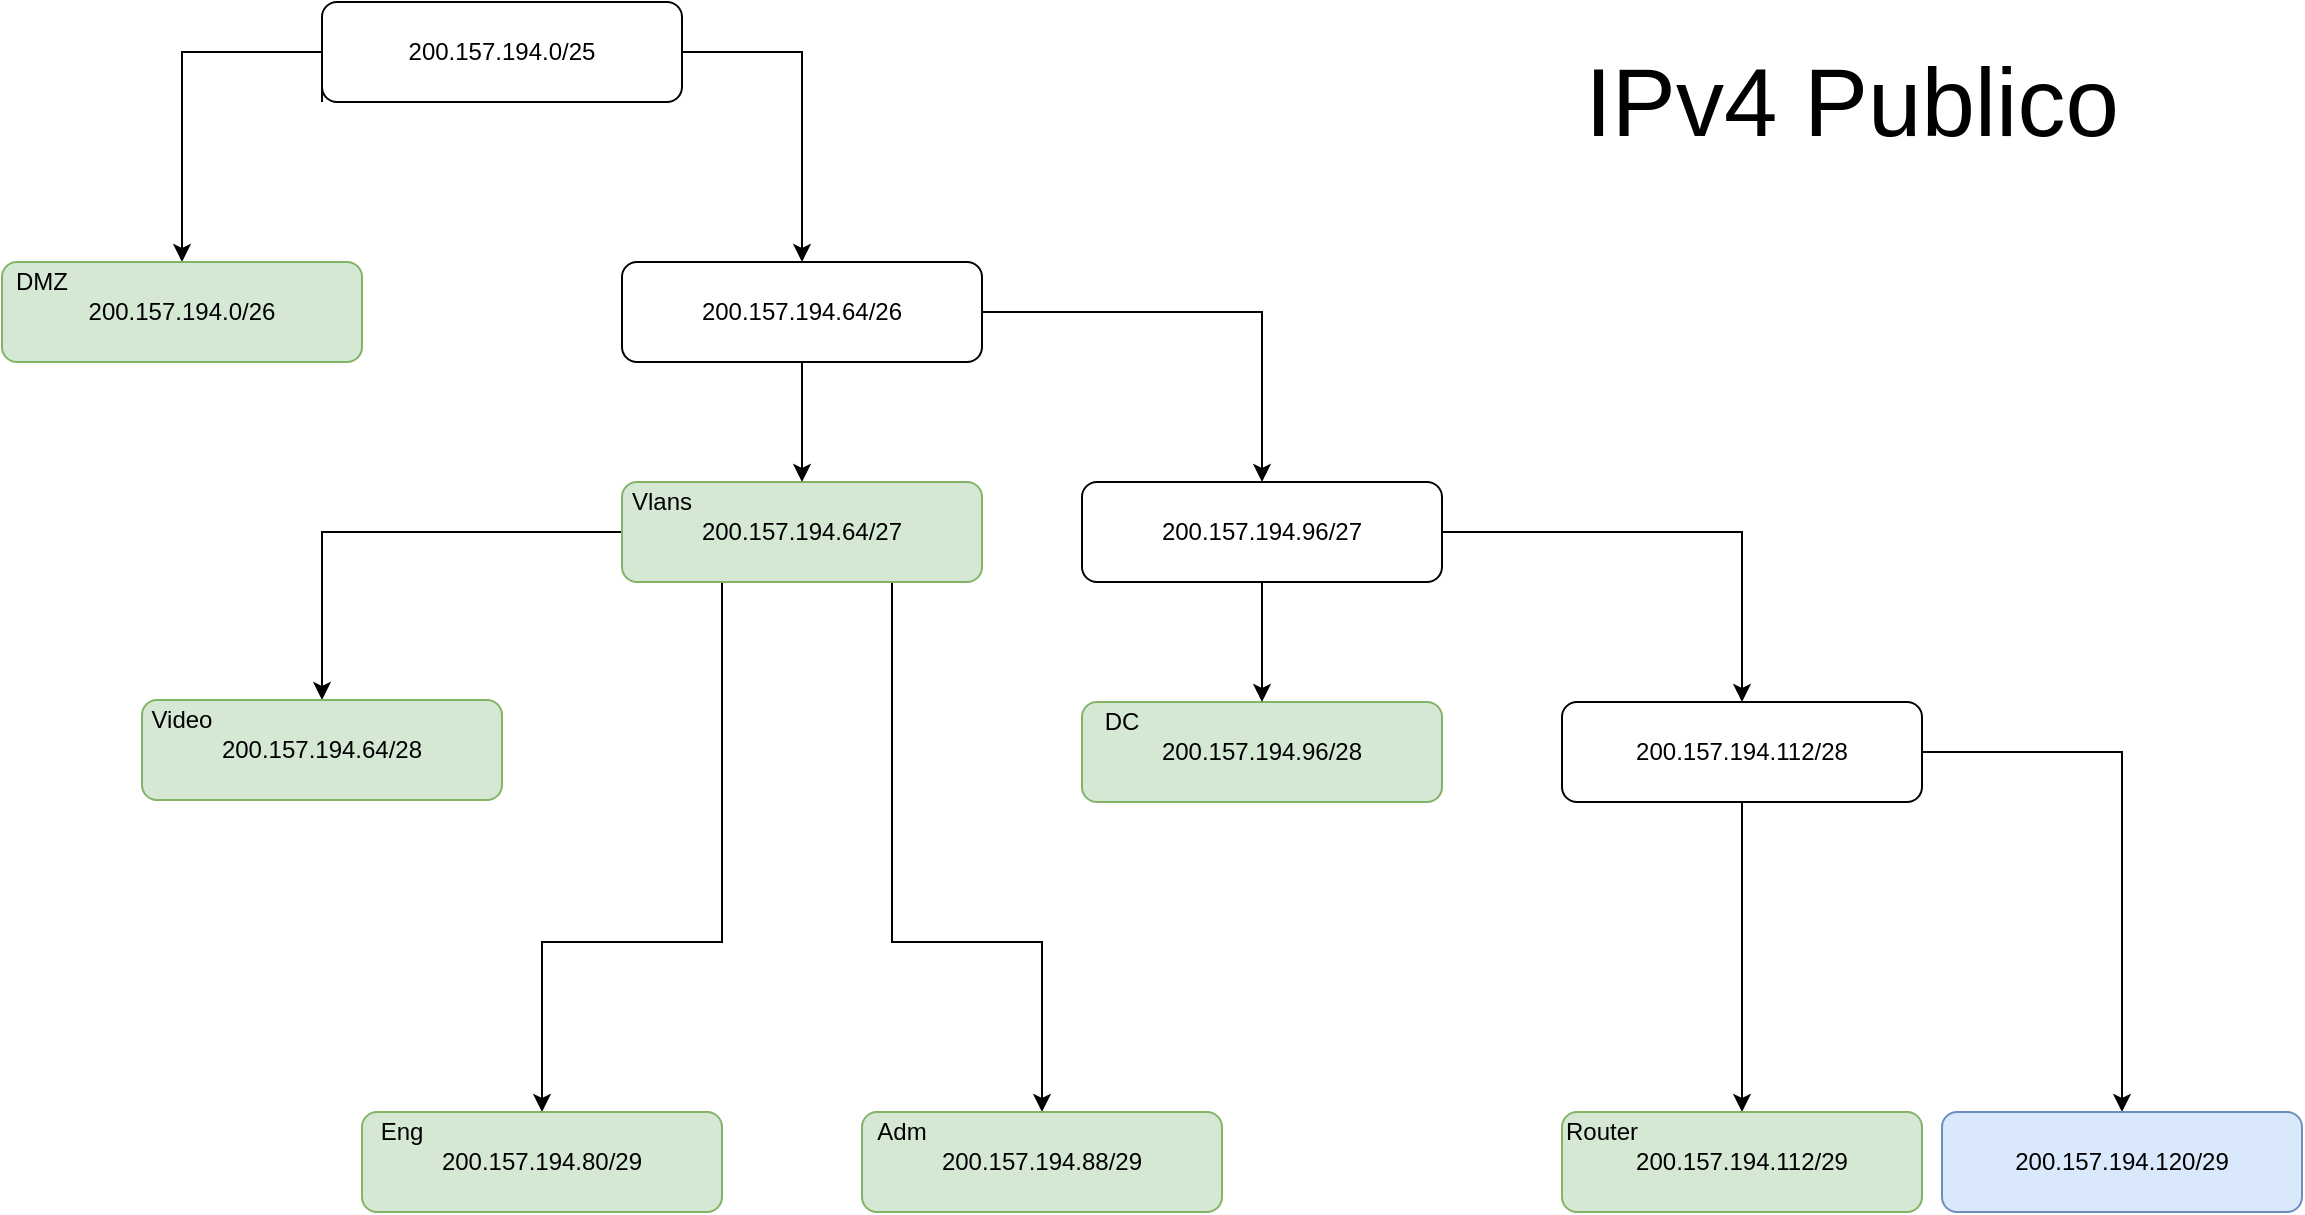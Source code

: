 <mxfile version="13.9.2" type="device"><diagram id="tlV3v0Eux-rBHctcPzue" name="Page-1"><mxGraphModel dx="1612" dy="756" grid="1" gridSize="10" guides="1" tooltips="1" connect="1" arrows="1" fold="1" page="1" pageScale="1" pageWidth="1169" pageHeight="827" math="0" shadow="0"><root><mxCell id="0"/><mxCell id="1" parent="0"/><mxCell id="O5NbWV5TKpxEkgN4Hjgj-9" style="edgeStyle=orthogonalEdgeStyle;rounded=0;orthogonalLoop=1;jettySize=auto;html=1;exitX=0;exitY=1;exitDx=0;exitDy=0;entryX=0.5;entryY=0;entryDx=0;entryDy=0;" edge="1" parent="1" source="O5NbWV5TKpxEkgN4Hjgj-1" target="O5NbWV5TKpxEkgN4Hjgj-8"><mxGeometry relative="1" as="geometry"><Array as="points"><mxPoint x="320" y="65"/><mxPoint x="130" y="65"/></Array></mxGeometry></mxCell><mxCell id="O5NbWV5TKpxEkgN4Hjgj-12" style="edgeStyle=orthogonalEdgeStyle;rounded=0;orthogonalLoop=1;jettySize=auto;html=1;exitX=0.5;exitY=1;exitDx=0;exitDy=0;entryX=0.5;entryY=0;entryDx=0;entryDy=0;" edge="1" parent="1" source="O5NbWV5TKpxEkgN4Hjgj-1" target="O5NbWV5TKpxEkgN4Hjgj-7"><mxGeometry relative="1" as="geometry"><Array as="points"><mxPoint x="250" y="65"/><mxPoint x="410" y="65"/></Array></mxGeometry></mxCell><UserObject label="200.157.194.0/25" link="200.157.194.0" id="O5NbWV5TKpxEkgN4Hjgj-1"><mxCell style="rounded=1;whiteSpace=wrap;html=1;" vertex="1" parent="1"><mxGeometry x="170" y="40" width="180" height="50" as="geometry"/></mxCell></UserObject><mxCell id="O5NbWV5TKpxEkgN4Hjgj-20" style="edgeStyle=orthogonalEdgeStyle;rounded=0;orthogonalLoop=1;jettySize=auto;html=1;exitX=0.5;exitY=1;exitDx=0;exitDy=0;entryX=0.5;entryY=0;entryDx=0;entryDy=0;" edge="1" parent="1" source="O5NbWV5TKpxEkgN4Hjgj-3" target="O5NbWV5TKpxEkgN4Hjgj-19"><mxGeometry relative="1" as="geometry"/></mxCell><mxCell id="O5NbWV5TKpxEkgN4Hjgj-21" style="edgeStyle=orthogonalEdgeStyle;rounded=0;orthogonalLoop=1;jettySize=auto;html=1;exitX=1;exitY=0.5;exitDx=0;exitDy=0;entryX=0.5;entryY=0;entryDx=0;entryDy=0;" edge="1" parent="1" source="O5NbWV5TKpxEkgN4Hjgj-3" target="O5NbWV5TKpxEkgN4Hjgj-18"><mxGeometry relative="1" as="geometry"/></mxCell><UserObject label="200.157.194.112/28" link="200.157.194.0" id="O5NbWV5TKpxEkgN4Hjgj-3"><mxCell style="rounded=1;whiteSpace=wrap;html=1;" vertex="1" parent="1"><mxGeometry x="790" y="390" width="180" height="50" as="geometry"/></mxCell></UserObject><UserObject label="200.157.194.96/28" link="200.157.194.0" id="O5NbWV5TKpxEkgN4Hjgj-5"><mxCell style="rounded=1;whiteSpace=wrap;html=1;fillColor=#d5e8d4;strokeColor=#82b366;" vertex="1" parent="1"><mxGeometry x="550" y="390" width="180" height="50" as="geometry"/></mxCell></UserObject><mxCell id="O5NbWV5TKpxEkgN4Hjgj-26" style="edgeStyle=orthogonalEdgeStyle;rounded=0;orthogonalLoop=1;jettySize=auto;html=1;exitX=0;exitY=0.5;exitDx=0;exitDy=0;entryX=0.5;entryY=0;entryDx=0;entryDy=0;" edge="1" parent="1" source="O5NbWV5TKpxEkgN4Hjgj-6" target="O5NbWV5TKpxEkgN4Hjgj-25"><mxGeometry relative="1" as="geometry"/></mxCell><mxCell id="O5NbWV5TKpxEkgN4Hjgj-29" style="edgeStyle=orthogonalEdgeStyle;rounded=0;orthogonalLoop=1;jettySize=auto;html=1;exitX=0.5;exitY=1;exitDx=0;exitDy=0;entryX=0.5;entryY=0;entryDx=0;entryDy=0;" edge="1" parent="1" source="O5NbWV5TKpxEkgN4Hjgj-6" target="O5NbWV5TKpxEkgN4Hjgj-24"><mxGeometry relative="1" as="geometry"><mxPoint x="260" y="490" as="targetPoint"/><Array as="points"><mxPoint x="370" y="330"/><mxPoint x="370" y="510"/><mxPoint x="280" y="510"/></Array></mxGeometry></mxCell><mxCell id="O5NbWV5TKpxEkgN4Hjgj-30" style="edgeStyle=orthogonalEdgeStyle;rounded=0;orthogonalLoop=1;jettySize=auto;html=1;exitX=0.75;exitY=1;exitDx=0;exitDy=0;entryX=0.5;entryY=0;entryDx=0;entryDy=0;" edge="1" parent="1" source="O5NbWV5TKpxEkgN4Hjgj-6" target="O5NbWV5TKpxEkgN4Hjgj-28"><mxGeometry relative="1" as="geometry"><Array as="points"><mxPoint x="455" y="510"/><mxPoint x="530" y="510"/></Array></mxGeometry></mxCell><UserObject label="200.157.194.64/27" link="200.157.194.0" id="O5NbWV5TKpxEkgN4Hjgj-6"><mxCell style="rounded=1;whiteSpace=wrap;html=1;fillColor=#d5e8d4;strokeColor=#82b366;" vertex="1" parent="1"><mxGeometry x="320" y="280" width="180" height="50" as="geometry"/></mxCell></UserObject><mxCell id="O5NbWV5TKpxEkgN4Hjgj-11" style="edgeStyle=orthogonalEdgeStyle;rounded=0;orthogonalLoop=1;jettySize=auto;html=1;exitX=0.5;exitY=1;exitDx=0;exitDy=0;entryX=0.5;entryY=0;entryDx=0;entryDy=0;" edge="1" parent="1" source="O5NbWV5TKpxEkgN4Hjgj-7" target="O5NbWV5TKpxEkgN4Hjgj-6"><mxGeometry relative="1" as="geometry"/></mxCell><mxCell id="O5NbWV5TKpxEkgN4Hjgj-14" style="edgeStyle=orthogonalEdgeStyle;rounded=0;orthogonalLoop=1;jettySize=auto;html=1;exitX=1;exitY=0.5;exitDx=0;exitDy=0;entryX=0.5;entryY=0;entryDx=0;entryDy=0;" edge="1" parent="1" source="O5NbWV5TKpxEkgN4Hjgj-7" target="O5NbWV5TKpxEkgN4Hjgj-13"><mxGeometry relative="1" as="geometry"/></mxCell><UserObject label="200.157.194.64/26" link="200.157.194.0" id="O5NbWV5TKpxEkgN4Hjgj-7"><mxCell style="rounded=1;whiteSpace=wrap;html=1;" vertex="1" parent="1"><mxGeometry x="320" y="170" width="180" height="50" as="geometry"/></mxCell></UserObject><UserObject label="200.157.194.0/26" link="200.157.194.0" id="O5NbWV5TKpxEkgN4Hjgj-8"><mxCell style="rounded=1;whiteSpace=wrap;html=1;fillColor=#d5e8d4;strokeColor=#82b366;" vertex="1" parent="1"><mxGeometry x="10" y="170" width="180" height="50" as="geometry"/></mxCell></UserObject><mxCell id="O5NbWV5TKpxEkgN4Hjgj-10" value="DMZ" style="text;html=1;strokeColor=none;fillColor=none;align=center;verticalAlign=middle;whiteSpace=wrap;rounded=0;" vertex="1" parent="1"><mxGeometry x="10" y="170" width="40" height="20" as="geometry"/></mxCell><mxCell id="O5NbWV5TKpxEkgN4Hjgj-15" style="edgeStyle=orthogonalEdgeStyle;rounded=0;orthogonalLoop=1;jettySize=auto;html=1;exitX=0.5;exitY=1;exitDx=0;exitDy=0;entryX=0.5;entryY=0;entryDx=0;entryDy=0;" edge="1" parent="1" source="O5NbWV5TKpxEkgN4Hjgj-13" target="O5NbWV5TKpxEkgN4Hjgj-5"><mxGeometry relative="1" as="geometry"/></mxCell><mxCell id="O5NbWV5TKpxEkgN4Hjgj-16" style="edgeStyle=orthogonalEdgeStyle;rounded=0;orthogonalLoop=1;jettySize=auto;html=1;exitX=1;exitY=0.5;exitDx=0;exitDy=0;" edge="1" parent="1" source="O5NbWV5TKpxEkgN4Hjgj-13" target="O5NbWV5TKpxEkgN4Hjgj-3"><mxGeometry relative="1" as="geometry"/></mxCell><UserObject label="200.157.194.96/27" link="200.157.194.0" id="O5NbWV5TKpxEkgN4Hjgj-13"><mxCell style="rounded=1;whiteSpace=wrap;html=1;" vertex="1" parent="1"><mxGeometry x="550" y="280" width="180" height="50" as="geometry"/></mxCell></UserObject><mxCell id="O5NbWV5TKpxEkgN4Hjgj-17" value="DC" style="text;html=1;strokeColor=none;fillColor=none;align=center;verticalAlign=middle;whiteSpace=wrap;rounded=0;" vertex="1" parent="1"><mxGeometry x="550" y="390" width="40" height="20" as="geometry"/></mxCell><UserObject label="200.157.194.120/29" link="200.157.194.0" id="O5NbWV5TKpxEkgN4Hjgj-18"><mxCell style="rounded=1;whiteSpace=wrap;html=1;fillColor=#dae8fc;strokeColor=#6c8ebf;" vertex="1" parent="1"><mxGeometry x="980" y="595" width="180" height="50" as="geometry"/></mxCell></UserObject><UserObject label="200.157.194.112/29" link="200.157.194.0" id="O5NbWV5TKpxEkgN4Hjgj-19"><mxCell style="rounded=1;whiteSpace=wrap;html=1;fillColor=#d5e8d4;strokeColor=#82b366;" vertex="1" parent="1"><mxGeometry x="790" y="595" width="180" height="50" as="geometry"/></mxCell></UserObject><mxCell id="O5NbWV5TKpxEkgN4Hjgj-22" value="Router" style="text;html=1;strokeColor=none;fillColor=none;align=center;verticalAlign=middle;whiteSpace=wrap;rounded=0;" vertex="1" parent="1"><mxGeometry x="790" y="595" width="40" height="20" as="geometry"/></mxCell><mxCell id="O5NbWV5TKpxEkgN4Hjgj-23" value="Vlans" style="text;html=1;strokeColor=none;fillColor=none;align=center;verticalAlign=middle;whiteSpace=wrap;rounded=0;" vertex="1" parent="1"><mxGeometry x="320" y="280" width="40" height="20" as="geometry"/></mxCell><UserObject label="200.157.194.80/29" link="200.157.194.0" id="O5NbWV5TKpxEkgN4Hjgj-24"><mxCell style="rounded=1;whiteSpace=wrap;html=1;fillColor=#d5e8d4;strokeColor=#82b366;" vertex="1" parent="1"><mxGeometry x="190" y="595" width="180" height="50" as="geometry"/></mxCell></UserObject><UserObject label="200.157.194.64/28" link="200.157.194.0" id="O5NbWV5TKpxEkgN4Hjgj-25"><mxCell style="rounded=1;whiteSpace=wrap;html=1;fillColor=#d5e8d4;strokeColor=#82b366;" vertex="1" parent="1"><mxGeometry x="80" y="389" width="180" height="50" as="geometry"/></mxCell></UserObject><mxCell id="O5NbWV5TKpxEkgN4Hjgj-27" value="Video" style="text;html=1;strokeColor=none;fillColor=none;align=center;verticalAlign=middle;whiteSpace=wrap;rounded=0;" vertex="1" parent="1"><mxGeometry x="80" y="389" width="40" height="20" as="geometry"/></mxCell><UserObject label="200.157.194.88/29" link="200.157.194.0" id="O5NbWV5TKpxEkgN4Hjgj-28"><mxCell style="rounded=1;whiteSpace=wrap;html=1;fillColor=#d5e8d4;strokeColor=#82b366;" vertex="1" parent="1"><mxGeometry x="440" y="595" width="180" height="50" as="geometry"/></mxCell></UserObject><mxCell id="O5NbWV5TKpxEkgN4Hjgj-31" value="Eng" style="text;html=1;strokeColor=none;fillColor=none;align=center;verticalAlign=middle;whiteSpace=wrap;rounded=0;" vertex="1" parent="1"><mxGeometry x="190" y="595" width="40" height="20" as="geometry"/></mxCell><mxCell id="O5NbWV5TKpxEkgN4Hjgj-32" value="Adm" style="text;html=1;strokeColor=none;fillColor=none;align=center;verticalAlign=middle;whiteSpace=wrap;rounded=0;" vertex="1" parent="1"><mxGeometry x="440" y="595" width="40" height="20" as="geometry"/></mxCell><mxCell id="O5NbWV5TKpxEkgN4Hjgj-33" value="&lt;font style=&quot;font-size: 48px&quot;&gt;IPv4 Publico&lt;/font&gt;" style="text;html=1;strokeColor=none;fillColor=none;align=center;verticalAlign=middle;whiteSpace=wrap;rounded=0;" vertex="1" parent="1"><mxGeometry x="780" y="50" width="310" height="80" as="geometry"/></mxCell></root></mxGraphModel></diagram></mxfile>